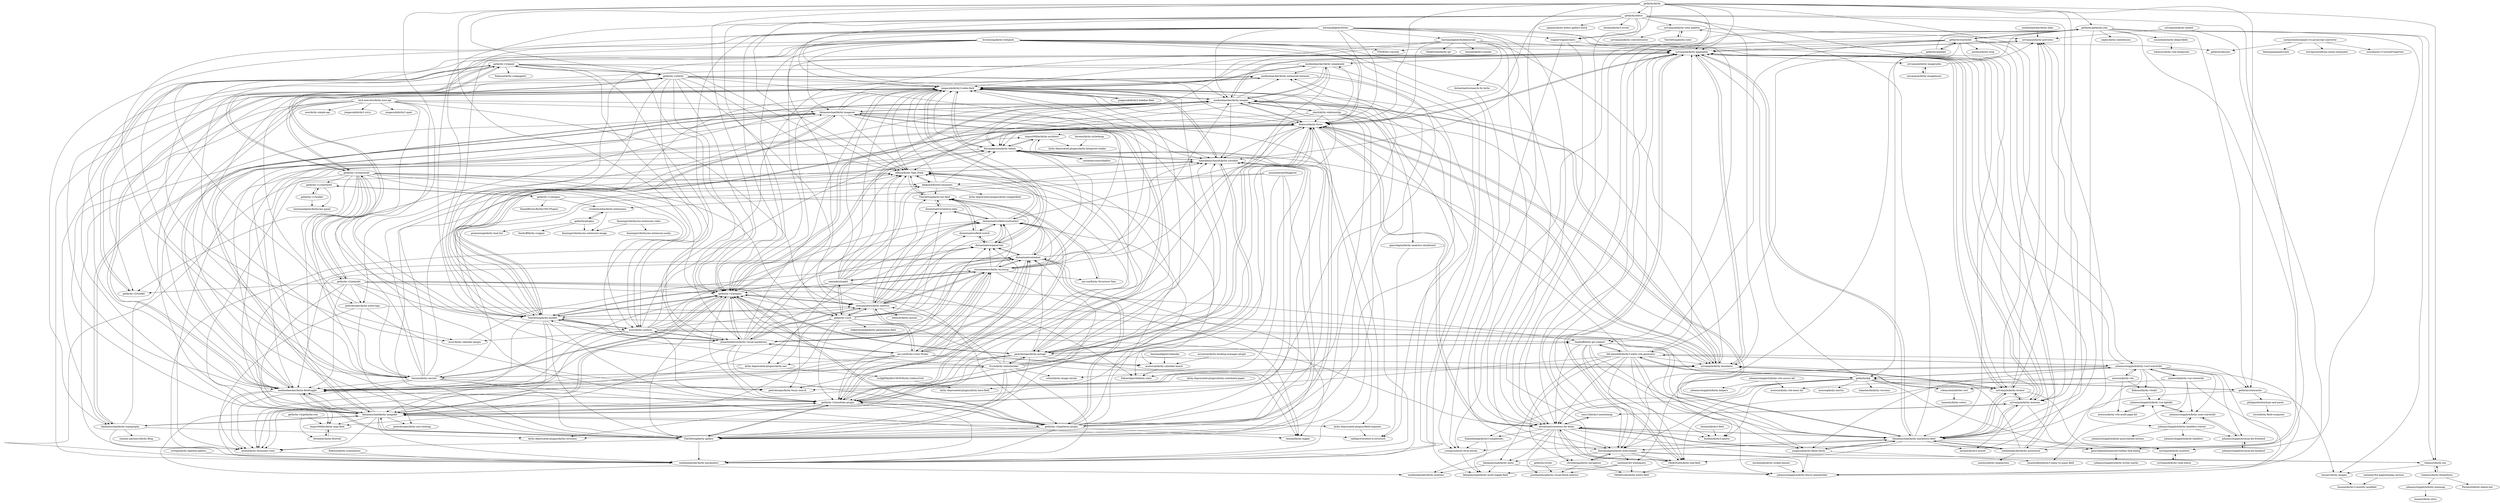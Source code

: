 digraph G {
"sylvainjule/kirby-color-palette" -> "sylvainjule/kirby-colorextractor"
"sylvainjule/kirby-color-palette" -> "sylvainjule/kirby-previews"
"sylvainjule/kirby-color-palette" -> "TimOetting/kirby-color"
"sylvainjule/kirby-pagetable" -> "sylvainjule/kirby-previews"
"sylvainjule/kirby-pagetable" -> "sylvainjule/kirby-locator"
"sylvainjule/kirby-pagetable" -> "fabianmichael/kirby-markdown-field"
"sylvainjule/kirby-pagetable" -> "sylvainjule/kirby-annotator"
"sylvainjule/kirby-pagetable" -> "jongacnik/kirby2-index-field"
"sylvainjule/kirby-pagetable" -> "sylvainjule/kirby-matomo"
"sylvainjule/kirby-pagetable" -> "OblikStudio/kirby-link-field"
"sylvainjule/kirby-pagetable" -> "sylvainjule/kirby-imageradio"
"sylvainjule/kirby-pagetable" -> "flokosiol/kirby-focus"
"sylvainjule/kirby-pagetable" -> "medienbaecker/kirby-images"
"sylvainjule/kirby-pagetable" -> "medienbaecker/kirby-simplemde"
"sylvainjule/kirby-previews" -> "sylvainjule/kirby-pagetable"
"OblikStudio/kirby-link-field" -> "OblikStudio/kirby-entity-field"
"OblikStudio/kirby-link-field" -> "distantnative/retour-for-kirby"
"OblikStudio/kirby-link-field" -> "sylvainjule/kirby-pagetable"
"robinscholz/better-rest" -> "hananils/kirby-colors"
"getkirby/kirby" -> "TimOetting/kirby-builder"
"getkirby/kirby" -> "fabianmichael/kirby-markdown-field"
"getkirby/kirby" -> "getkirby/editor"
"getkirby/kirby" -> "distantnative/retour-for-kirby"
"getkirby/kirby" -> "getkirby/getkirby.com"
"getkirby/kirby" -> "mzur/kirby-uniform"
"getkirby/kirby" -> "getkirby-v2/plugins"
"getkirby/kirby" -> "sylvainjule/kirby-pagetable"
"getkirby/kirby" -> "diesdasdigital/kirby-meta-knight"
"getkirby/kirby" -> "wagnerwagner/merx"
"getkirby/kirby" -> "tobimori/kirby-seo"
"getkirby/kirby" -> "getkirby/staticache"
"getkirby/kirby" -> "getkirby-v2/kirby"
"getkirby/kirby" -> "sylvainjule/kirby-matomo"
"getkirby/kirby" -> "flokosiol/kirby-focus"
"getkirby-v2/kirby" -> "getkirby-v2/panel"
"getkirby-v2/kirby" -> "getkirby-v2/starterkit"
"getkirby-v2/kirby" -> "TimOetting/kirby-builder"
"getkirby-v2/kirby" -> "getkirby-v2/toolkit"
"getkirby-v2/kirby" -> "getkirby-v2/plugins"
"getkirby-v2/kirby" -> "JonasDoebertin/kirby-visual-markdown"
"getkirby-v2/kirby" -> "mzur/kirby-uniform"
"getkirby-v2/kirby" -> "flokosiol/kirby-focus"
"getkirby-v2/kirby" -> "storypioneers/kirby-wysiwyg"
"getkirby-v2/kirby" -> "medienbaecker/kirby-fieldtoggle"
"getkirby-v2/kirby" -> "afbora/Kirby-Tabs-Field"
"getkirby-v2/kirby" -> "pedroborges/kirby-autogit"
"getkirby-v2/kirby" -> "medienbaecker/kirby-images"
"getkirby-v2/kirby" -> "getkirby-v2/cli"
"getkirby-v2/kirby" -> "jongacnik/kirby2-index-field"
"getkirby-v2/toolkit" -> "getkirby-v2/panel"
"getkirby/editor" -> "flokosiol/kirby-focus"
"getkirby/editor" -> "fabianmichael/kirby-markdown-field"
"getkirby/editor" -> "sylvainjule/kirby-pagetable"
"getkirby/editor" -> "TimOetting/kirby-builder"
"getkirby/editor" -> "sylvainjule/kirby-annotator"
"getkirby/editor" -> "distantnative/retour-for-kirby"
"getkirby/editor" -> "getkirby-v2/plugins"
"getkirby/editor" -> "cajames/kirby-editor-gallery-block"
"getkirby/editor" -> "jongacnik/kirby2-index-field"
"getkirby/editor" -> "gearsdigital/enhanced-toolbar-link-dialog"
"getkirby/editor" -> "sylvainjule/kirby-locator"
"getkirby/editor" -> "bnomei/kirby3-srcset"
"getkirby/editor" -> "sylvainjule/kirby-color-palette"
"getkirby/editor" -> "afbora/Kirby-Tabs-Field"
"getkirby/editor" -> "wagnerwagner/merx"
"wagnerwagner/merx" -> "diesdasdigital/kirby-meta-knight"
"wagnerwagner/merx" -> "sylvainjule/kirby-pagetable"
"wagnerwagner/merx" -> "youngcut/kirby-form-blocks"
"getkirby/getkirby.com" -> "distantnative/retour-for-kirby"
"getkirby/getkirby.com" -> "diesdasdigital/kirby-meta-knight"
"getkirby/getkirby.com" -> "getkirby/staticache"
"getkirby/getkirby.com" -> "getkirby/starterkit"
"getkirby/getkirby.com" -> "timnarr/kirby-imagex"
"getkirby/getkirby.com" -> "medienbaecker/kirby-autoresize"
"getkirby/getkirby.com" -> "youngcut/kirby-form-blocks"
"getkirby/getkirby.com" -> "fabianmichael/kirby-markdown-field"
"getkirby/getkirby.com" -> "tobimori/kirby-seo"
"getkirby/getkirby.com" -> "johannschopplich/kirby-blurry-placeholder"
"getkirby/getkirby.com" -> "bnomei/kirby3-janitor"
"getkirby/getkirby.com" -> "zephir/kirby-contentsync"
"getkirby/getkirby.com" -> "mountbatt/kirby-deepl-fields"
"getkirby-v2/panel" -> "getkirby-v2/toolkit"
"getkirby-v2/panel" -> "getkirby-v2/kirby"
"getkirby-v2/panel" -> "JonasDoebertin/kirby-visual-markdown"
"getkirby-v2/panel" -> "afbora/Kirby-Tabs-Field"
"getkirby-v2/panel" -> "flokosiol/kirby-subpagelist"
"getkirby-v2/panel" -> "getkirby-v2/plugins"
"getkirby-v2/panel" -> "getkirby-v2/plainkit"
"getkirby-v2/panel" -> "mzur/kirby-calendar-plugin"
"getkirby-v2/panel" -> "FabianSperrle/kirby-stats"
"getkirby-v2/panel" -> "mzur/kirby-uniform"
"getkirby-v2/panel" -> "getkirby-v2/starterkit"
"getkirby-v2/starterkit" -> "getkirby-v2/kirby"
"getkirby-v2/starterkit" -> "getkirby-v2/plainkit"
"getkirby-v2/starterkit" -> "getkirby-v2/panel"
"getkirby-v2/starterkit" -> "getkirby-v2/plugins"
"getkirby-v2/starterkit" -> "mzur/kirby-uniform"
"getkirby-v2/starterkit" -> "JonasDoebertin/kirby-visual-markdown"
"getkirby-v2/starterkit" -> "getkirby-v2/toolkit"
"getkirby-v2/starterkit" -> "TimOetting/kirby-builder"
"getkirby-v2/starterkit" -> "getkirby-v2/cli"
"getkirby-v2/starterkit" -> "fabianmichael/kirby-imagekit"
"getkirby-v2/starterkit" -> "Addpixel/KirbyComments"
"getkirby-v2/starterkit" -> "mzur/kirby-calendar-plugin"
"getkirby-v2/starterkit" -> "TimOetting/kirby-gallery"
"getkirby-v2/starterkit" -> "texnixe/kirby-secrets"
"getkirby-v2/starterkit" -> "getkirby-v1/starterkit"
"sylvainjule/kirby-locator" -> "sylvainjule/kirby-pagetable"
"sylvainjule/kirby-locator" -> "sylvainjule/kirby-matomo"
"sylvainjule/kirby-locator" -> "sylvainjule/kirby-previews"
"sylvainjule/kirby-locator" -> "sylvainjule/kirby-multilist"
"sylvainjule/kirby-locator" -> "fabianmichael/kirby-markdown-field"
"sylvainjule/kirby-locator" -> "sylvainjule/kirby-annotator"
"distantnative/retour-for-kirby" -> "OblikStudio/kirby-link-field"
"distantnative/retour-for-kirby" -> "fabianmichael/kirby-markdown-field"
"distantnative/retour-for-kirby" -> "medienbaecker/kirby-modules"
"distantnative/retour-for-kirby" -> "flokosiol/kirby-focus"
"distantnative/retour-for-kirby" -> "johannschopplich/kirby-blurry-placeholder"
"distantnative/retour-for-kirby" -> "bnomei/kirby3-janitor"
"distantnative/retour-for-kirby" -> "fabianmichael/kirby-meta"
"distantnative/retour-for-kirby" -> "medienbaecker/kirby-autoresize"
"distantnative/retour-for-kirby" -> "sylvainjule/kirby-pagetable"
"distantnative/retour-for-kirby" -> "omz13/kirby3-xmlsitemap"
"distantnative/retour-for-kirby" -> "Daandelange/kirby3-simplestats"
"distantnative/retour-for-kirby" -> "chrisbeluga/kirby-navigation"
"distantnative/retour-for-kirby" -> "junohamburg/kirby-visual-block-selector"
"distantnative/retour-for-kirby" -> "diesdasdigital/kirby-meta-knight"
"distantnative/retour-for-kirby" -> "tobimori/kirby-seo"
"fabianmichael/kirby-markdown-field" -> "sylvainjule/kirby-pagetable"
"fabianmichael/kirby-markdown-field" -> "jongacnik/kirby-fields-block"
"fabianmichael/kirby-markdown-field" -> "distantnative/retour-for-kirby"
"fabianmichael/kirby-markdown-field" -> "sylvainjule/kirby-locator"
"fabianmichael/kirby-markdown-field" -> "OblikStudio/kirby-link-field"
"fabianmichael/kirby-markdown-field" -> "gearsdigital/enhanced-toolbar-link-dialog"
"fabianmichael/kirby-markdown-field" -> "flokosiol/kirby-focus"
"fabianmichael/kirby-markdown-field" -> "medienbaecker/kirby-autoresize"
"fabianmichael/kirby-markdown-field" -> "sylvainjule/kirby-matomo"
"fabianmichael/kirby-markdown-field" -> "sylvainjule/kirby-previews"
"fabianmichael/kirby-markdown-field" -> "diesdasdigital/kirby-meta-knight"
"fabianmichael/kirby-markdown-field" -> "youngcut/kirby-form-blocks"
"fabianmichael/kirby-markdown-field" -> "bnomei/kirby3-autoid"
"fabianmichael/kirby-markdown-field" -> "sylvainjule/kirby-color-palette"
"fabianmichael/kirby-markdown-field" -> "sylvainjule/kirby-multilist"
"d4l-data4life/kirby3-static-site-generator" -> "thathoff/kirby-git-content"
"d4l-data4life/kirby3-static-site-generator" -> "distantnative/retour-for-kirby"
"d4l-data4life/kirby3-static-site-generator" -> "getkirby/kql"
"d4l-data4life/kirby3-static-site-generator" -> "OblikStudio/kirby-link-field"
"d4l-data4life/kirby3-static-site-generator" -> "medienbaecker/kirby-modules"
"d4l-data4life/kirby3-static-site-generator" -> "johannschopplich/kirby-blurry-placeholder"
"d4l-data4life/kirby3-static-site-generator" -> "sylvainjule/kirby-annotator"
"d4l-data4life/kirby3-static-site-generator" -> "getkirby/staticache"
"d4l-data4life/kirby3-static-site-generator" -> "diesdasdigital/kirby-meta-knight"
"d4l-data4life/kirby3-static-site-generator" -> "sylvainjule/kirby-pagetable"
"d4l-data4life/kirby3-static-site-generator" -> "chrisbeluga/kirby-navigation"
"d4l-data4life/kirby3-static-site-generator" -> "johannschopplich/kirby-vue3-starterkit"
"d4l-data4life/kirby3-static-site-generator" -> "flokosiol/kirby-focus"
"d4l-data4life/kirby3-static-site-generator" -> "fabianmichael/kirby-meta"
"d4l-data4life/kirby3-static-site-generator" -> "jongacnik/kirby-fields-block"
"getkirby/starterkit" -> "getkirby/plainkit"
"getkirby/starterkit" -> "getkirby/getkirby.com"
"getkirby/starterkit" -> "getkirby/kql"
"getkirby/starterkit" -> "sylvainjule/kirby-pagetable"
"getkirby/starterkit" -> "getkirby-v2/plugins"
"getkirby/starterkit" -> "getkirby/layouts"
"getkirby/starterkit" -> "FNGR2911/murby"
"getkirby/starterkit" -> "thathoff/kirby-git-content"
"getkirby/starterkit" -> "johannschopplich/kirby-vue3-starterkit"
"getkirby/starterkit" -> "amteich/kirby-twig"
"getkirby/starterkit" -> "medienbaecker/kirby-autoresize"
"getkirby/starterkit" -> "sylvainjule/kirby-matomo"
"gearsdigital/kirby-analytics-dashboard" -> "calebgrove/select-a-structure"
"olach/kirby-relationship" -> "medienbaecker/kirby-images"
"olach/kirby-relationship" -> "jongacnik/kirby2-index-field"
"olach/kirby-relationship" -> "medienbaecker/kirby-fieldtoggle"
"olach/kirby-relationship" -> "medienbaecker/kirby-quickselect"
"olach/kirby-relationship" -> "floriankarsten/kirby-tablex"
"olach/kirby-relationship" -> "TimOetting/kirby-gallery"
"olach/kirby-relationship" -> "flokosiol/kirby-focus"
"olach/kirby-relationship" -> "medienbaecker/kirby-simplemde"
"olach/kirby-relationship" -> "sylvainjule/kirby-annotator"
"olach/kirby-relationship" -> "gearsdigital/kirby-analytics-dashboard"
"sylvainjule/kirby-matomo" -> "sylvainjule/kirby-locator"
"sylvainjule/kirby-matomo" -> "sylvainjule/kirby-pagetable"
"sylvainjule/kirby-matomo" -> "sylvainjule/kirby-previews"
"sylvainjule/kirby-matomo" -> "fabianmichael/kirby-markdown-field"
"sylvainjule/kirby-matomo" -> "omz13/kirby3-xmlsitemap"
"sylvainjule/kirby-matomo" -> "bnomei/kirby3-autoid"
"sylvainjule/kirby-matomo" -> "sylvainjule/kirby-multilist"
"medienbaecker/kirby-autoresize" -> "amteich/kirby-helpsection"
"medienbaecker/kirby-autoresize" -> "sylvainjule/kirby-pagetable"
"medienbaecker/kirby-autoresize" -> "distantnative/retour-for-kirby"
"medienbaecker/kirby-autoresize" -> "sylvainjule/kirby-previews"
"medienbaecker/kirby-autoresize" -> "fabianmichael/kirby-markdown-field"
"medienbaecker/kirby-autoresize" -> "sylvainjule/kirby-annotator"
"getkirby/plainkit" -> "getkirby/starterkit"
"getkirby/plainkit" -> "d4l-data4life/kirby3-static-site-generator"
"getkirby/plainkit" -> "getkirby/getkirby.com"
"omz13/kirby3-xmlsitemap" -> "distantnative/retour-for-kirby"
"omz13/kirby3-xmlsitemap" -> "sylvainjule/kirby-matomo"
"omz13/kirby3-xmlsitemap" -> "sylvainjule/kirby-pagetable"
"sylvainjule/kirby-annotator" -> "sylvainjule/kirby-pagetable"
"sylvainjule/kirby-annotator" -> "jongacnik/kirby2-index-field"
"sylvainjule/kirby-annotator" -> "flokosiol/kirby-focus"
"sylvainjule/kirby-annotator" -> "pedroborges/kirby-fuzzy-search"
"sylvainjule/kirby-annotator" -> "sylvainjule/kirby-locator"
"sylvainjule/kirby-annotator" -> "medienbaecker/kirby-fieldtoggle"
"sylvainjule/kirby-annotator" -> "floriankarsten/kirby-tablex"
"sylvainjule/kirby-annotator" -> "medienbaecker/kirby-images"
"TimOetting/kirby-color" -> "sylvainjule/kirby-color-palette"
"medienbaecker/kirby-simplemde" -> "jongacnik/kirby2-index-field"
"medienbaecker/kirby-simplemde" -> "medienbaecker/kirby-images"
"medienbaecker/kirby-simplemde" -> "pedroborges/kirby-fuzzy-search"
"medienbaecker/kirby-simplemde" -> "medienbaecker/kirby-enhanced-textarea"
"medienbaecker/kirby-simplemde" -> "medienbaecker/kirby-quickselect"
"medienbaecker/kirby-simplemde" -> "sylvainjule/kirby-pagetable"
"medienbaecker/kirby-simplemde" -> "medienbaecker/kirby-fieldtoggle"
"medienbaecker/kirby-simplemde" -> "floriankarsten/kirby-tablex"
"bnomei/kirby3-autoid" -> "sylvainjule/kirby-pagetable"
"rasteiner/k3-pagesdisplay-section" -> "bnomei/kirby3-recently-modified"
"bnomei/kirby3-feed" -> "bnomei/kirby3-janitor"
"sylvainjule/kirby-embed" -> "sylvainjule/kirby-multilist"
"sylvainjule/kirby-embed" -> "sylvainjule/kirby-previews"
"bastianallgeier/bulletjournal" -> "flokosiol/kirby-focus"
"bastianallgeier/bulletjournal" -> "distantnative/search-for-kirby"
"bastianallgeier/bulletjournal" -> "sylvainjule/kirby-annotator"
"bastianallgeier/bulletjournal" -> "sylvainjule/kirby-pagetable"
"bastianallgeier/bulletjournal" -> "texnixe/kirby3-similar"
"bastianallgeier/bulletjournal" -> "jongacnik/kirby2-index-field"
"bastianallgeier/bulletjournal" -> "OblikStudio/kirby-git"
"bastianallgeier/bulletjournal" -> "distantnative/retour-for-kirby"
"bastianallgeier/bulletjournal" -> "floriankarsten/kirby-tablex"
"getkirby/kql" -> "robinscholz/better-rest"
"getkirby/kql" -> "monoeq/kirby-inertia"
"getkirby/kql" -> "getkirby/staticache"
"getkirby/kql" -> "johannschopplich/kirby-vue3-starterkit"
"getkirby/kql" -> "sylvainjule/kirby-pagetable"
"getkirby/kql" -> "d4l-data4life/kirby3-static-site-generator"
"getkirby/kql" -> "bnomei/kirby3-janitor"
"getkirby/kql" -> "distantnative/retour-for-kirby"
"getkirby/kql" -> "diesdasdigital/kirby-meta-knight"
"getkirby/kql" -> "sylvainjule/kirby-locator"
"getkirby/kql" -> "Daandelange/kirby3-simplestats"
"getkirby/kql" -> "gearsdigital/enhanced-toolbar-link-dialog"
"getkirby/kql" -> "lukasbestle/kirby-versions"
"mzur/kirby-uniform" -> "JonasDoebertin/kirby-visual-markdown"
"mzur/kirby-uniform" -> "TimOetting/kirby-builder"
"mzur/kirby-uniform" -> "getkirby-v2/plugins"
"mzur/kirby-uniform" -> "flokosiol/kirby-focus"
"mzur/kirby-uniform" -> "getkirby-v2/modules-plugin"
"mzur/kirby-uniform" -> "storypioneers/kirby-selector"
"mzur/kirby-uniform" -> "distantnative/retour-for-kirby"
"mzur/kirby-uniform" -> "distantnative/field-multiselect"
"mzur/kirby-uniform" -> "fabianmichael/kirby-markdown-field"
"mzur/kirby-uniform" -> "medienbaecker/kirby-fieldtoggle"
"mzur/kirby-uniform" -> "storypioneers/kirby-wysiwyg"
"mzur/kirby-uniform" -> "mzur/kirby-calendar-plugin"
"mzur/kirby-uniform" -> "fabianmichael/kirby-imagekit"
"mzur/kirby-uniform" -> "thathoff/kirby-git-content"
"mzur/kirby-uniform" -> "sylvainjule/kirby-pagetable"
"getkirby-v2/plainkit" -> "getkirby-v2/toolkit"
"getkirby-v2/plainkit" -> "getkirby-v2/plugins"
"getkirby-v2/plainkit" -> "texnixe/kirby-secrets"
"getkirby-v2/plainkit" -> "getkirby-v2/panel"
"getkirby-v2/plainkit" -> "getkirby-v2/starterkit"
"getkirby-v2/plainkit" -> "medienbaecker/kirby-fieldtoggle"
"getkirby-v2/plainkit" -> "fabianmichael/kirby-imagekit"
"getkirby-v2/plainkit" -> "mzur/kirby-uniform"
"getkirby-v2/plainkit" -> "pedroborges/kirby-meta-tags"
"getkirby-v2/plainkit" -> "getkirby-v2/patterns-plugin"
"getkirby-v2/plainkit" -> "thathoff/kirby-git-content"
"getkirby-v2/plainkit" -> "pedroborges/kirby-fuzzy-search"
"jmheretik/kirby-vue-starterkit" -> "johannschopplich/kirby-vue3-starterkit"
"jmheretik/kirby-vue-starterkit" -> "johannschopplich/kirby-nuxt-starterkit"
"jmheretik/kirby-vue-starterkit" -> "robinscholz/better-rest"
"jmheretik/kirby-vue-starterkit" -> "johannschopplich/kirby-blurry-placeholder"
"jmheretik/kirby-vue-starterkit" -> "jonasholfeld/kirby3-many-to-many-field"
"gearsdigital/enhanced-toolbar-link-dialog" -> "johannschopplich/kirby-writer-marks"
"getkirby/plugins" -> "studiodumbar/kirby-extensions"
"getkirby/plugins" -> "fanningert/kirbycms-extension-image"
"getkirby/plugins" -> "groenewege/kirby-task-list"
"getkirby/plugins" -> "thathoff/kirby-cropper"
"studiodumbar/kirby-extensions" -> "fanningert/kirbycms-extension-image"
"studiodumbar/kirby-extensions" -> "getkirby/plugins"
"johannschopplich/kirby-vue3-starterkit" -> "jmheretik/kirby-vue-starterkit"
"johannschopplich/kirby-vue3-starterkit" -> "johannschopplich/kirby-vue-lightkit"
"johannschopplich/kirby-vue3-starterkit" -> "getkirby/kql"
"johannschopplich/kirby-vue3-starterkit" -> "arnoson/kirby-vite"
"johannschopplich/kirby-vue3-starterkit" -> "johannschopplich/kirby-nuxt-starterkit"
"johannschopplich/kirby-vue3-starterkit" -> "d4l-data4life/kirby3-static-site-generator"
"johannschopplich/kirby-vue3-starterkit" -> "diesdasdigital/kirby-meta-knight"
"johannschopplich/kirby-vue3-starterkit" -> "johannschopplich/kirby-headless-starter"
"johannschopplich/kirby-vue3-starterkit" -> "gearsdigital/enhanced-toolbar-link-dialog"
"johannschopplich/kirby-vue3-starterkit" -> "sylvainjule/kirby-pagetable"
"johannschopplich/kirby-vue3-starterkit" -> "johannschopplich/cacao-kit-frontend"
"johannschopplich/kirby-vue3-starterkit" -> "flokosiol/kirby-vitekit"
"johannschopplich/kirby-vue3-starterkit" -> "jongacnik/kirby-fields-block"
"johannschopplich/kirby-vue3-starterkit" -> "johannschopplich/kirby-blurry-placeholder"
"johannschopplich/kirby-vue3-starterkit" -> "rasteiner/k3-whenquery"
"getkirby/writer" -> "junohamburg/kirby-visual-block-selector"
"getkirby-v1/plugins" -> "getkirby-v1/starterkit"
"getkirby-v1/plugins" -> "distantnative/embed"
"getkirby-v1/plugins" -> "DanielRivers/KirbyCMS-Plugins"
"getkirby-v1/plugins" -> "studiodumbar/kirby-extensions"
"ausminternet/blogprint" -> "TimOetting/kirby-gallery"
"ausminternet/blogprint" -> "studiodumbar/kirby-extensions"
"ausminternet/blogprint" -> "Addpixel/KirbyComments"
"ausminternet/blogprint" -> "molocLab/kirby-calendar-board"
"ausminternet/blogprint" -> "getkirby-v2/modules-plugin"
"getkirby-v2/getkirby.com" -> "AugustMiller/kirby-map-field"
"getkirby-v2/getkirby.com" -> "dweidner/kirby-firewall"
"distantnative/embed" -> "distantnative/panel-bar"
"distantnative/embed" -> "AugustMiller/kirby-map-field"
"distantnative/embed" -> "storypioneers/kirby-wysiwyg"
"distantnative/embed" -> "ian-cox/Kirby-Color-Picker"
"distantnative/embed" -> "getkirby-v2/modules-plugin"
"distantnative/embed" -> "medienbaecker/kirby-fieldtoggle"
"distantnative/embed" -> "lukaskleinschmidt/kirby-sortable"
"distantnative/embed" -> "floriankarsten/kirby-tablex"
"distantnative/embed" -> "texnixe/kirby-logger"
"distantnative/embed" -> "getkirby-v2/patterns-plugin"
"distantnative/embed" -> "distantnative/field-multiselect"
"distantnative/embed" -> "TimOetting/kirby-gallery"
"medienbaecker/kirby-likes" -> "sylvainjule/kirby-previews"
"fanningert/kirbycms-extension-video" -> "fanningert/kirbycms-extension-audio"
"fanningert/kirbycms-extension-video" -> "fanningert/kirbycms-extension-image"
"diesdasdigital/kirby-meta-knight" -> "johannschopplich/kirby-blurry-placeholder"
"diesdasdigital/kirby-meta-knight" -> "OblikStudio/kirby-link-field"
"diesdasdigital/kirby-meta-knight" -> "chrisbeluga/kirby-navigation"
"diesdasdigital/kirby-meta-knight" -> "sylvainjule/kirby-pagetable"
"diesdasdigital/kirby-meta-knight" -> "fabianmichael/kirby-meta"
"diesdasdigital/kirby-meta-knight" -> "fabianmichael/kirby-markdown-field"
"diesdasdigital/kirby-meta-knight" -> "rasteiner/k3-whenquery"
"diesdasdigital/kirby-meta-knight" -> "tobimori/kirby-seo"
"michnhokn/kirby-cookie-banner" -> "johannschopplich/kirby-blurry-placeholder"
"distantnative/search-for-kirby" -> "youngcut/kirby-form-blocks"
"storypioneers/kirby-selector" -> "JonasDoebertin/kirby-visual-markdown"
"storypioneers/kirby-selector" -> "distantnative/field-multiselect"
"storypioneers/kirby-selector" -> "storypioneers/kirby-wysiwyg"
"storypioneers/kirby-selector" -> "TimOetting/kirby-list-field"
"storypioneers/kirby-selector" -> "distantnative/panel-bar"
"storypioneers/kirby-selector" -> "ian-cox/Kirby-Color-Picker"
"storypioneers/kirby-selector" -> "TimOetting/kirby-builder"
"storypioneers/kirby-selector" -> "afbora/Kirby-Tabs-Field"
"storypioneers/kirby-selector" -> "distantnative/relative-date"
"storypioneers/kirby-selector" -> "distantnative/field-switch"
"storypioneers/kirby-selector" -> "distantnative/embed"
"storypioneers/kirby-selector" -> "getkirby-v2/plugins"
"storypioneers/kirby-selector" -> "getkirby-v2/cli"
"storypioneers/kirby-selector" -> "jongacnik/kirby2-index-field"
"storypioneers/kirby-selector" -> "helllicht/kirby-autoid"
"sylvainjule/kirby-code-editor" -> "sylvainjule/kirby-multilist"
"sylvainjule/kirby-multilist" -> "sylvainjule/kirby-code-editor"
"TimOetting/kirby-builder" -> "getkirby-v2/plugins"
"TimOetting/kirby-builder" -> "flokosiol/kirby-focus"
"TimOetting/kirby-builder" -> "storypioneers/kirby-selector"
"TimOetting/kirby-builder" -> "JonasDoebertin/kirby-visual-markdown"
"TimOetting/kirby-builder" -> "medienbaecker/kirby-images"
"TimOetting/kirby-builder" -> "TimOetting/kirby-gallery"
"TimOetting/kirby-builder" -> "mzur/kirby-uniform"
"TimOetting/kirby-builder" -> "medienbaecker/kirby-fieldtoggle"
"TimOetting/kirby-builder" -> "getkirby-v2/modules-plugin"
"TimOetting/kirby-builder" -> "fabianmichael/kirby-imagekit"
"TimOetting/kirby-builder" -> "sylvainjule/kirby-pagetable"
"TimOetting/kirby-builder" -> "fabianmichael/kirby-imageset"
"TimOetting/kirby-builder" -> "jongacnik/kirby2-index-field"
"TimOetting/kirby-builder" -> "storypioneers/kirby-wysiwyg"
"TimOetting/kirby-builder" -> "fabianmichael/kirby-markdown-field"
"sachinchoolur/jquery-to-javascript-converter" -> "fabiospampinato/cash" ["e"=1]
"sachinchoolur/jquery-to-javascript-converter" -> "stevegrunwell/wp-cache-remember" ["e"=1]
"sachinchoolur/jquery-to-javascript-converter" -> "getkirby/layouts"
"sachinchoolur/jquery-to-javascript-converter" -> "nuxodin/ie11CustomProperties" ["e"=1]
"JonasDoebertin/kirby-visual-markdown" -> "storypioneers/kirby-wysiwyg"
"JonasDoebertin/kirby-visual-markdown" -> "storypioneers/kirby-selector"
"JonasDoebertin/kirby-visual-markdown" -> "distantnative/panel-bar"
"JonasDoebertin/kirby-visual-markdown" -> "distantnative/field-multiselect"
"JonasDoebertin/kirby-visual-markdown" -> "TimOetting/kirby-builder"
"JonasDoebertin/kirby-visual-markdown" -> "getkirby-v2/plugins"
"JonasDoebertin/kirby-visual-markdown" -> "mzur/kirby-uniform"
"JonasDoebertin/kirby-visual-markdown" -> "ian-cox/Kirby-Color-Picker"
"JonasDoebertin/kirby-visual-markdown" -> "jongacnik/kirby2-index-field"
"JonasDoebertin/kirby-visual-markdown" -> "getkirby-v2/patterns-plugin"
"JonasDoebertin/kirby-visual-markdown" -> "medienbaecker/kirby-fieldtoggle"
"JonasDoebertin/kirby-visual-markdown" -> "distantnative/embed"
"JonasDoebertin/kirby-visual-markdown" -> "afbora/Kirby-Tabs-Field"
"JonasDoebertin/kirby-visual-markdown" -> "getkirby-v2/modules-plugin"
"JonasDoebertin/kirby-visual-markdown" -> "fabianmichael/kirby-imagekit"
"Daandelange/kirby3-simplestats" -> "fabianmichael/kirby-multi-toggle-field"
"Daandelange/kirby3-simplestats" -> "youngcut/kirby-form-blocks"
"samnabi/shopkit" -> "kirby-deprecated-plugins/kirby-seo"
"samnabi/shopkit" -> "afbora/Kirby-Tabs-Field"
"samnabi/shopkit" -> "jongacnik/kirby2-index-field"
"samnabi/shopkit" -> "medienbaecker/kirby-images"
"samnabi/shopkit" -> "storypioneers/kirby-wysiwyg"
"samnabi/shopkit" -> "lukaskleinschmidt/kirby-sortable"
"samnabi/shopkit" -> "getkirby-v2/plugins"
"samnabi/shopkit" -> "getkirby-v2/cli"
"samnabi/shopkit" -> "distantnative/field-multiselect"
"samnabi/shopkit" -> "Addpixel/KirbyComments"
"samnabi/shopkit" -> "FabianSperrle/kirby-stats"
"ian-cox/Kirby-Color-Picker" -> "distantnative/field-multiselect"
"ian-cox/Kirby-Color-Picker" -> "iandoe/kirby-dominant-color"
"ian-cox/Kirby-Color-Picker" -> "distantnative/embed"
"ian-cox/Kirby-Color-Picker" -> "storypioneers/kirby-selector"
"ian-cox/Kirby-Color-Picker" -> "distantnative/panel-bar"
"ian-cox/Kirby-Color-Picker" -> "afbora/Kirby-Tabs-Field"
"ian-cox/Kirby-Color-Picker" -> "kirby-deprecated-plugins/kirby-seo"
"ian-cox/Kirby-Color-Picker" -> "JonasDoebertin/kirby-visual-markdown"
"ian-cox/Kirby-Color-Picker" -> "getkirby-v2/modules-plugin"
"ian-cox/Kirby-Color-Picker" -> "texnixe/kirby-logger"
"ian-cox/Kirby-Color-Picker" -> "medienbaecker/kirby-fieldtoggle"
"ian-cox/Kirby-Color-Picker" -> "storypioneers/kirby-wysiwyg"
"ian-cox/Kirby-Color-Picker" -> "molocLab/kirby-calendar-board"
"ian-cox/Kirby-Color-Picker" -> "getkirby-v2/plugins"
"storypioneers/kirby-wysiwyg" -> "JonasDoebertin/kirby-visual-markdown"
"storypioneers/kirby-wysiwyg" -> "storypioneers/kirby-selector"
"storypioneers/kirby-wysiwyg" -> "distantnative/embed"
"storypioneers/kirby-wysiwyg" -> "distantnative/panel-bar"
"storypioneers/kirby-wysiwyg" -> "distantnative/field-multiselect"
"storypioneers/kirby-wysiwyg" -> "ian-cox/Kirby-Color-Picker"
"storypioneers/kirby-wysiwyg" -> "floriankarsten/kirby-tablex"
"storypioneers/kirby-wysiwyg" -> "medienbaecker/kirby-images"
"storypioneers/kirby-wysiwyg" -> "samnabi/shopkit"
"storypioneers/kirby-wysiwyg" -> "ian-cox/Kirby-Structure-Tabs"
"storypioneers/kirby-wysiwyg" -> "jongacnik/kirby2-index-field"
"storypioneers/kirby-wysiwyg" -> "getkirby-v2/modules-plugin"
"storypioneers/kirby-wysiwyg" -> "flokosiol/kirby-focus"
"storypioneers/kirby-wysiwyg" -> "texnixe/kirby-logger"
"storypioneers/kirby-wysiwyg" -> "TimOetting/kirby-builder"
"getkirby-v1/starterkit" -> "getkirby-v1/plugins"
"getkirby-v1/starterkit" -> "getkirby-v1/toolkit"
"getkirby-v1/starterkit" -> "bastianallgeier/kirbycms-panel"
"flokosiol/kirby-vitekit" -> "johannschopplich/kirby-vue-lightkit"
"distantnative/field-multiselect" -> "distantnative/field-switch"
"distantnative/field-multiselect" -> "distantnative/relative-date"
"distantnative/field-multiselect" -> "distantnative/panel-bar"
"distantnative/field-multiselect" -> "afbora/Kirby-Tabs-Field"
"distantnative/field-multiselect" -> "TimOetting/kirby-list-field"
"distantnative/field-multiselect" -> "storypioneers/kirby-selector"
"distantnative/field-multiselect" -> "getkirby-v2/modules-plugin"
"distantnative/field-multiselect" -> "jongacnik/kirby2-index-field"
"jongacnik/kirby-fields-block" -> "fabianmichael/kirby-markdown-field"
"jongacnik/kirby-fields-block" -> "johannschopplich/kirby-blurry-placeholder"
"jongacnik/kirby-fields-block" -> "jonasholfeld/kirby3-many-to-many-field"
"distantnative/field-switch" -> "TimOetting/kirby-list-field"
"distantnative/field-switch" -> "distantnative/field-multiselect"
"distantnative/field-switch" -> "distantnative/panel-bar"
"ian-cox/Kirby-Structure-Tabs" -> "TimOetting/kirby-list-field"
"arnoson/kirby-vite" -> "arnoson/kirby-vite-multi-page-kit"
"arnoson/kirby-vite" -> "arnoson/kirby-vite-basic-kit"
"arnoson/kirby-vite" -> "flokosiol/kirby-vitekit"
"arnoson/kirby-vite" -> "johannschopplich/kirby-vue3-starterkit"
"arnoson/kirby-vite" -> "OblikStudio/kirby-link-field"
"arnoson/kirby-vite-multi-page-kit" -> "johannschopplich/kirby-vue-lightkit"
"johannschopplich/kirby-vue-lightkit" -> "arnoson/kirby-vite-multi-page-kit"
"johannschopplich/kirby-vue-lightkit" -> "johannschopplich/kirby-nuxt-starterkit"
"TimOetting/kirby-list-field" -> "distantnative/field-switch"
"TimOetting/kirby-list-field" -> "ian-cox/Kirby-Structure-Tabs"
"TimOetting/kirby-list-field" -> "distantnative/relative-date"
"TimOetting/kirby-list-field" -> "afbora/Kirby-Tabs-Field"
"distantnative/relative-date" -> "TimOetting/kirby-list-field"
"distantnative/relative-date" -> "distantnative/field-multiselect"
"thathoff/kirby-git-content" -> "pedroborges/kirby-autogit"
"thathoff/kirby-git-content" -> "d4l-data4life/kirby3-static-site-generator"
"thathoff/kirby-git-content" -> "distantnative/retour-for-kirby"
"thathoff/kirby-git-content" -> "jongacnik/kirby-fields-block"
"thathoff/kirby-git-content" -> "fabianmichael/kirby-markdown-field"
"thathoff/kirby-git-content" -> "OblikStudio/kirby-link-field"
"thathoff/kirby-git-content" -> "bnomei/kirby3-janitor"
"thathoff/kirby-git-content" -> "sylvainjule/kirby-locator"
"afbora/Kirby-Tabs-Field" -> "lukaskleinschmidt/kirby-sortable"
"afbora/Kirby-Tabs-Field" -> "TimOetting/kirby-list-field"
"afbora/Kirby-Tabs-Field" -> "medienbaecker/kirby-quickselect"
"afbora/Kirby-Tabs-Field" -> "Addpixel/KirbyComments"
"fabianmichael/kirby-meta" -> "johannschopplich/kirby-blurry-placeholder"
"fabianmichael/kirby-meta" -> "fabianmichael/kirby-multi-toggle-field"
"fabianmichael/kirby-meta" -> "medienbaecker/kirby-modules"
"getkirby/staticache" -> "philippoehrlein/typo-and-paste"
"getkirby/staticache" -> "timnarr/kirby-imagex"
"getkirby/staticache" -> "fabianmichael/kirby-markdown-field"
"getkirby/staticache" -> "getkirby/kql"
"distantnative/panel-bar" -> "distantnative/field-switch"
"distantnative/panel-bar" -> "distantnative/field-multiselect"
"distantnative/panel-bar" -> "TimOetting/kirby-list-field"
"distantnative/panel-bar" -> "jongacnik/kirby2-index-field"
"distantnative/panel-bar" -> "medienbaecker/kirby-quickselect"
"distantnative/panel-bar" -> "distantnative/embed"
"rasteiner/k3-whenquery" -> "fabianmichael/kirby-multi-toggle-field"
"rasteiner/k3-whenquery" -> "junohamburg/kirby-visual-block-selector"
"rasteiner/k3-whenquery" -> "OblikStudio/kirby-entity-field"
"johannschopplich/kirby-vite-unocss-kit" -> "arnoson/kirby-vite-basic-kit"
"johannschopplich/kirby-vite-unocss-kit" -> "johannschopplich/kirby-helpers"
"johannschopplich/kirby-headless-starter" -> "johannschopplich/kirby-nuxt-starterkit"
"johannschopplich/kirby-headless-starter" -> "johannschopplich/cacao-kit-frontend"
"johannschopplich/kirby-headless-starter" -> "johannschopplich/kirby-punctuation-section"
"johannschopplich/kirby-headless-starter" -> "johannschopplich/kirby-headless"
"johannschopplich/kirby-headless-starter" -> "johannschopplich/kirby-vue-lightkit"
"bastianallgeier/calendar" -> "molocLab/kirby-calendar-board"
"chrisbeluga/kirby-navigation" -> "OblikStudio/kirby-entity-field"
"chrisbeluga/kirby-navigation" -> "junohamburg/kirby-visual-block-selector"
"chrisbeluga/kirby-navigation" -> "diesdasdigital/kirby-meta-knight"
"acrontum/kirby-booking-manager-plugin" -> "molocLab/kirby-calendar-board"
"youngcut/kirby-form-blocks" -> "fabianmichael/kirby-multi-toggle-field"
"lord-executor/kirby-json-api" -> "getkirby-v2/modules-plugin"
"lord-executor/kirby-json-api" -> "mec/kirby-simple-api"
"lord-executor/kirby-json-api" -> "jongacnik/kirby2-sirvy"
"lord-executor/kirby-json-api" -> "TimOetting/kirby-gallery"
"lord-executor/kirby-json-api" -> "jongacnik/kirby2-spad"
"lord-executor/kirby-json-api" -> "lukaskleinschmidt/kirby-sortable"
"lord-executor/kirby-json-api" -> "TimOetting/kirby-builder"
"lord-executor/kirby-json-api" -> "medienbaecker/kirby-fieldtoggle"
"lord-executor/kirby-json-api" -> "fabianmichael/kirby-imageset"
"lord-executor/kirby-json-api" -> "fabianmichael/kirby-imagekit"
"lord-executor/kirby-json-api" -> "storypioneers/kirby-selector"
"lord-executor/kirby-json-api" -> "fabianmichael/kirby-typography"
"getkirby-v2/patterns-plugin" -> "getkirby-v2/modules-plugin"
"getkirby-v2/patterns-plugin" -> "lukaskleinschmidt/kirby-sortable"
"getkirby-v2/patterns-plugin" -> "floriankarsten/kirby-tablex"
"getkirby-v2/patterns-plugin" -> "afbora/Kirby-Tabs-Field"
"getkirby-v2/patterns-plugin" -> "jongacnik/kirby2-index-field"
"getkirby-v2/patterns-plugin" -> "medienbaecker/kirby-quickselect"
"getkirby-v2/patterns-plugin" -> "flokosiol/kirby-focus"
"getkirby-v2/patterns-plugin" -> "distantnative/embed"
"getkirby-v2/patterns-plugin" -> "getkirby-v2/plugins"
"getkirby-v2/patterns-plugin" -> "AugustMiller/kirby-architect"
"getkirby-v2/patterns-plugin" -> "distantnative/field-multiselect"
"getkirby-v2/patterns-plugin" -> "kirby-deprecated-plugins/kirby-revisions"
"getkirby-v2/patterns-plugin" -> "fabianmichael/kirby-imagekit"
"getkirby-v2/patterns-plugin" -> "texnixe/kirby-logger"
"getkirby-v2/patterns-plugin" -> "TimOetting/kirby-gallery"
"medienbaecker/kirby-enhanced-textarea" -> "medienbaecker/kirby-quickselect"
"medienbaecker/kirby-enhanced-textarea" -> "jongacnik/kirby2-index-field"
"flokosiol/kirby-focus" -> "jongacnik/kirby2-index-field"
"flokosiol/kirby-focus" -> "sylvainjule/kirby-annotator"
"flokosiol/kirby-focus" -> "TimOetting/kirby-builder"
"flokosiol/kirby-focus" -> "medienbaecker/kirby-images"
"flokosiol/kirby-focus" -> "floriankarsten/kirby-tablex"
"flokosiol/kirby-focus" -> "distantnative/field-multiselect"
"flokosiol/kirby-focus" -> "sylvainjule/kirby-pagetable"
"flokosiol/kirby-focus" -> "lukaskleinschmidt/kirby-sortable"
"flokosiol/kirby-focus" -> "distantnative/retour-for-kirby"
"flokosiol/kirby-focus" -> "pedroborges/kirby-autogit"
"flokosiol/kirby-focus" -> "getkirby-v2/modules-plugin"
"flokosiol/kirby-focus" -> "getkirby-v2/plugins"
"flokosiol/kirby-focus" -> "getkirby-v2/patterns-plugin"
"flokosiol/kirby-focus" -> "fabianmichael/kirby-markdown-field"
"flokosiol/kirby-focus" -> "AugustMiller/kirby-architect"
"getkirby-v2/plugins" -> "TimOetting/kirby-builder"
"getkirby-v2/plugins" -> "jongacnik/kirby2-index-field"
"getkirby-v2/plugins" -> "medienbaecker/kirby-images"
"getkirby-v2/plugins" -> "flokosiol/kirby-focus"
"getkirby-v2/plugins" -> "getkirby-v2/modules-plugin"
"getkirby-v2/plugins" -> "getkirby-v2/patterns-plugin"
"getkirby-v2/plugins" -> "JonasDoebertin/kirby-visual-markdown"
"getkirby-v2/plugins" -> "fabianmichael/kirby-imagekit"
"getkirby-v2/plugins" -> "pedroborges/kirby-autogit"
"getkirby-v2/plugins" -> "TimOetting/kirby-gallery"
"getkirby-v2/plugins" -> "texnixe/kirby-secrets"
"getkirby-v2/plugins" -> "medienbaecker/kirby-fieldtoggle"
"getkirby-v2/plugins" -> "storypioneers/kirby-selector"
"getkirby-v2/plugins" -> "distantnative/panel-bar"
"getkirby-v2/plugins" -> "sylvainjule/kirby-annotator"
"AugustMiller/kirby-architect" -> "floriankarsten/kirby-tablex"
"AugustMiller/kirby-architect" -> "rasteiner/controlledlist"
"AugustMiller/kirby-architect" -> "kirby-deprecated-plugins/kirby-blueprint-reader"
"fvsch/kirby-staticbuilder" -> "pedroborges/kirby-autogit"
"fvsch/kirby-staticbuilder" -> "medienbaecker/kirby-quickselect"
"fvsch/kirby-staticbuilder" -> "texnixe/kirby-secrets"
"fvsch/kirby-staticbuilder" -> "fabianmichael/kirby-imagekit"
"fvsch/kirby-staticbuilder" -> "jongacnik/kirby2-index-field"
"fvsch/kirby-staticbuilder" -> "lukaskleinschmidt/kirby-sortable"
"fvsch/kirby-staticbuilder" -> "getkirby-v2/plugins"
"fvsch/kirby-staticbuilder" -> "TimOetting/kirby-gallery"
"fvsch/kirby-staticbuilder" -> "schnti/kirby-image-shrink"
"fvsch/kirby-staticbuilder" -> "flokosiol/kirby-focus"
"fvsch/kirby-staticbuilder" -> "storypioneers/kirby-selector"
"fvsch/kirby-staticbuilder" -> "afbora/Kirby-Tabs-Field"
"fvsch/kirby-staticbuilder" -> "fabianmichael/kirby-imageset"
"fvsch/kirby-staticbuilder" -> "iandoe/kirby-dominant-color"
"fvsch/kirby-staticbuilder" -> "TimOetting/kirby-builder"
"kirby-deprecated-plugins/kirby-seo" -> "iandoe/kirby-dominant-color"
"kirby-deprecated-plugins/kirby-seo" -> "afbora/Kirby-Tabs-Field"
"kirby-deprecated-plugins/kirby-seo" -> "1n3JgKl9pQ6cUMrW/Kirby-GalleryGrid"
"mountbatt/kirby-deepl-fields" -> "tobimori/kirby-role-blueprints"
"johannschopplich/kirby-nuxt-starterkit" -> "johannschopplich/cacao-kit-frontend"
"johannschopplich/kirby-nuxt-starterkit" -> "johannschopplich/kirby-headless-starter"
"johannschopplich/kirby-nuxt-starterkit" -> "johannschopplich/kirby-vue-lightkit"
"getkirby-v2/cli" -> "jongacnik/kirby2-index-field"
"getkirby-v2/cli" -> "distantnative/field-multiselect"
"getkirby-v2/cli" -> "storypioneers/kirby-selector"
"getkirby-v2/cli" -> "getkirby-v2/plugins"
"getkirby-v2/cli" -> "medienbaecker/kirby-fieldtoggle"
"getkirby-v2/cli" -> "distantnative/embed"
"getkirby-v2/cli" -> "fabianmichael/kirby-imagekit"
"getkirby-v2/cli" -> "molocLab/kirby-calendar-board"
"getkirby-v2/cli" -> "getkirby-v2/modules-plugin"
"getkirby-v2/cli" -> "kirby-deprecated-plugins/kirby-seo"
"getkirby-v2/cli" -> "samnabi/shopkit"
"getkirby-v2/cli" -> "lekkerduidelijk/kirby-geolocation-field"
"getkirby-v2/cli" -> "distantnative/relative-date"
"Addpixel/KirbyComments" -> "afbora/Kirby-Tabs-Field"
"Addpixel/KirbyComments" -> "floriankarsten/kirby-tablex"
"Addpixel/KirbyComments" -> "FabianSperrle/kirby-stats"
"Addpixel/KirbyComments" -> "TimOetting/kirby-list-field"
"Addpixel/KirbyComments" -> "kirby-deprecated-plugins/kirby-snippetfield"
"Addpixel/KirbyComments" -> "jongacnik/kirby2-index-field"
"getkirby-v1/toolkit" -> "bastianallgeier/kirbycms-panel"
"getkirby-v1/toolkit" -> "getkirby-v1/starterkit"
"fabianmichael/kirby-typography" -> "fabianmichael/kirby-imagekit"
"fabianmichael/kirby-typography" -> "zimmer-partners/Kirby-Blog"
"fabianmichael/kirby-typography" -> "iandoe/kirby-dominant-color"
"fabianmichael/kirby-typography" -> "fabianmichael/kirby-imageset"
"fabianmichael/kirby-typography" -> "AugustMiller/kirby-architect"
"fabianmichael/kirby-typography" -> "kirby-deprecated-plugins/kirby-revisions"
"molocLab/kirby-calendar-board" -> "FabianSperrle/kirby-stats"
"1n3JgKl9pQ6cUMrW/Kirby-GalleryGrid" -> "kirby-deprecated-plugins/kirby-hero-field"
"kirby-deprecated-plugins/kirby-scheduled-pages" -> "kirby-deprecated-plugins/kirby-hero-field"
"getkirby-v2/modules-plugin" -> "lukaskleinschmidt/kirby-sortable"
"getkirby-v2/modules-plugin" -> "TimOetting/kirby-gallery"
"getkirby-v2/modules-plugin" -> "getkirby-v2/patterns-plugin"
"getkirby-v2/modules-plugin" -> "medienbaecker/kirby-enhanced-textarea"
"getkirby-v2/modules-plugin" -> "fabianmichael/kirby-imagekit"
"getkirby-v2/modules-plugin" -> "medienbaecker/kirby-fieldtoggle"
"getkirby-v2/modules-plugin" -> "distantnative/field-multiselect"
"getkirby-v2/modules-plugin" -> "distantnative/panel-bar"
"getkirby-v2/modules-plugin" -> "medienbaecker/kirby-quickselect"
"getkirby-v2/modules-plugin" -> "AugustMiller/kirby-map-field"
"getkirby-v2/modules-plugin" -> "kirby-deprecated-plugins/kirby-revisions"
"getkirby-v2/modules-plugin" -> "jongacnik/kirby2-index-field"
"getkirby-v2/modules-plugin" -> "distantnative/embed"
"getkirby-v2/modules-plugin" -> "iandoe/kirby-dominant-color"
"lukaskleinschmidt/kirby-sortable" -> "getkirby-v2/modules-plugin"
"lukaskleinschmidt/kirby-sortable" -> "afbora/Kirby-Tabs-Field"
"lukaskleinschmidt/kirby-sortable" -> "floriankarsten/kirby-tablex"
"lukaskleinschmidt/kirby-sortable" -> "schnti/kirby-image-shrink"
"lukaskleinschmidt/kirby-sortable" -> "jongacnik/kirby2-index-field"
"tobimori/kirby-dreamform" -> "tobimori/kirby-seo"
"tobimori/kirby-dreamform" -> "Pechente/kirby-admin-bar"
"tobimori/kirby-dreamform" -> "johannschopplich/kirby-minimap"
"iandoe/kirby-dominant-color" -> "medienbaecker/kirby-quickselect"
"TimOetting/kirby-gallery" -> "medienbaecker/kirby-quickselect"
"TimOetting/kirby-gallery" -> "getkirby-v2/modules-plugin"
"TimOetting/kirby-gallery" -> "medienbaecker/kirby-fieldtoggle"
"TimOetting/kirby-gallery" -> "fabianmichael/kirby-imagekit"
"TimOetting/kirby-gallery" -> "iandoe/kirby-dominant-color"
"TimOetting/kirby-gallery" -> "afbora/Kirby-Tabs-Field"
"TimOetting/kirby-gallery" -> "lukaskleinschmidt/kirby-sortable"
"TimOetting/kirby-gallery" -> "medienbaecker/kirby-images"
"TimOetting/kirby-gallery" -> "medienbaecker/kirby-enhanced-textarea"
"medienbaecker/kirby-fieldtoggle" -> "medienbaecker/kirby-images"
"medienbaecker/kirby-fieldtoggle" -> "medienbaecker/kirby-quickselect"
"medienbaecker/kirby-fieldtoggle" -> "jongacnik/kirby2-index-field"
"medienbaecker/kirby-fieldtoggle" -> "TimOetting/kirby-gallery"
"medienbaecker/kirby-fieldtoggle" -> "iandoe/kirby-dominant-color"
"medienbaecker/kirby-fieldtoggle" -> "getkirby-v2/modules-plugin"
"medienbaecker/kirby-fieldtoggle" -> "floriankarsten/kirby-tablex"
"medienbaecker/kirby-fieldtoggle" -> "medienbaecker/kirby-enhanced-textarea"
"medienbaecker/kirby-fieldtoggle" -> "AugustMiller/kirby-map-field"
"medienbaecker/kirby-fieldtoggle" -> "sylvainjule/kirby-annotator"
"mzur/kirby-calendar-plugin" -> "distantnative/embed"
"pedroborges/kirby-autogit" -> "thathoff/kirby-git-content"
"pedroborges/kirby-autogit" -> "jongacnik/kirby2-index-field"
"pedroborges/kirby-autogit" -> "flokosiol/kirby-focus"
"pedroborges/kirby-autogit" -> "TimOetting/kirby-gallery"
"pedroborges/kirby-autogit" -> "lukaskleinschmidt/kirby-sortable"
"pedroborges/kirby-autogit" -> "fvsch/kirby-staticbuilder"
"pedroborges/kirby-autogit" -> "afbora/Kirby-Tabs-Field"
"pedroborges/kirby-autogit" -> "getkirby-v2/plugins"
"pedroborges/kirby-autogit" -> "getkirby-v2/modules-plugin"
"pedroborges/kirby-autogit" -> "fabianmichael/kirby-imageset"
"pedroborges/kirby-autogit" -> "medienbaecker/kirby-fieldtoggle"
"pedroborges/kirby-autogit" -> "texnixe/kirby-logger"
"pedroborges/kirby-autogit" -> "distantnative/embed"
"pedroborges/kirby-autogit" -> "sylvainjule/kirby-annotator"
"pedroborges/kirby-autogit" -> "fabianmichael/kirby-imagekit"
"johannschopplich/cacao-kit-frontend" -> "johannschopplich/cacao-kit-backend"
"johannschopplich/cacao-kit-frontend" -> "johannschopplich/kirby-nuxt-starterkit"
"johannschopplich/cacao-kit-backend" -> "johannschopplich/cacao-kit-frontend"
"AugustMiller/kirby-map-field" -> "dweidner/kirby-firewall"
"fabianmichael/kirby-imagekit" -> "fabianmichael/kirby-imageset"
"fabianmichael/kirby-imagekit" -> "fabianmichael/kirby-typography"
"fabianmichael/kirby-imagekit" -> "getkirby-v2/modules-plugin"
"fabianmichael/kirby-imagekit" -> "TimOetting/kirby-gallery"
"fabianmichael/kirby-imagekit" -> "medienbaecker/kirby-fieldtoggle"
"fabianmichael/kirby-imagekit" -> "pedroborges/kirby-xml-sitemap"
"fabianmichael/kirby-imagekit" -> "iandoe/kirby-dominant-color"
"fabianmichael/kirby-imagekit" -> "medienbaecker/kirby-quickselect"
"fabianmichael/kirby-imagekit" -> "getkirby-v2/plugins"
"fabianmichael/kirby-imagekit" -> "AugustMiller/kirby-map-field"
"fabianmichael/kirby-imagekit" -> "flokosiol/kirby-focus"
"fabianmichael/kirby-imagekit" -> "floriankarsten/kirby-tablex"
"fabianmichael/kirby-imagekit" -> "kirby-deprecated-plugins/field-engineer"
"fabianmichael/kirby-imagekit" -> "jongacnik/kirby2-index-field"
"fabianmichael/kirby-imagekit" -> "getkirby-v2/patterns-plugin"
"tobimori/kirby-seo" -> "tobimori/kirby-dreamform"
"tobimori/kirby-seo" -> "timnarr/kirby-imagex"
"flokosiol/kirby-translations" -> "medienbaecker/kirby-quickselect"
"fabianmichael/kirby-imageset" -> "fabianmichael/kirby-imagekit"
"fabianmichael/kirby-imageset" -> "medienbaecker/kirby-images"
"fabianmichael/kirby-imageset" -> "jongacnik/kirby2-index-field"
"fabianmichael/kirby-imageset" -> "fabianmichael/kirby-typography"
"fabianmichael/kirby-imageset" -> "lukaskleinschmidt/kirby-sortable"
"fabianmichael/kirby-imageset" -> "afbora/Kirby-Tabs-Field"
"fabianmichael/kirby-imageset" -> "getkirby-v2/modules-plugin"
"fabianmichael/kirby-imageset" -> "pedroborges/kirby-autogit"
"fabianmichael/kirby-imageset" -> "flokosiol/kirby-focus"
"fabianmichael/kirby-imageset" -> "kirby-deprecated-plugins/field-engineer"
"fabianmichael/kirby-imageset" -> "iandoe/kirby-dominant-color"
"fabianmichael/kirby-imageset" -> "pedroborges/kirby-meta-tags"
"fabianmichael/kirby-imageset" -> "medienbaecker/kirby-enhanced-textarea"
"fabianmichael/kirby-imageset" -> "TimOetting/kirby-builder"
"texnixe/kirby-secrets" -> "getkirby-v2/plugins"
"texnixe/kirby-secrets" -> "jongacnik/kirby2-index-field"
"texnixe/kirby-secrets" -> "afbora/Kirby-Tabs-Field"
"texnixe/kirby-secrets" -> "medienbaecker/kirby-fieldtoggle"
"texnixe/kirby-secrets" -> "fvsch/kirby-staticbuilder"
"texnixe/kirby-secrets" -> "medienbaecker/kirby-images"
"texnixe/kirby-secrets" -> "iandoe/kirby-dominant-color"
"texnixe/kirby-secrets" -> "calebgrove/select-a-structure"
"texnixe/kirby-secrets" -> "lukaskleinschmidt/kirby-sortable"
"texnixe/kirby-secrets" -> "fabianmichael/kirby-imageset"
"texnixe/kirby-secrets" -> "floriankarsten/kirby-tablex"
"texnixe/kirby-secrets" -> "pedroborges/kirby-fuzzy-search"
"texnixe/kirby-secrets" -> "TimOetting/kirby-gallery"
"texnixe/kirby-secrets" -> "sylvainjule/kirby-pagetable"
"texnixe/kirby-secrets" -> "Addpixel/KirbyComments"
"bastianallgeier/letter" -> "getkirby-v2/plugins"
"bastianallgeier/letter" -> "flokosiol/kirby-focus"
"bastianallgeier/letter" -> "storypioneers/kirby-selector"
"bastianallgeier/letter" -> "JonasDoebertin/kirby-visual-markdown"
"bastianallgeier/letter" -> "TimOetting/kirby-builder"
"bastianallgeier/letter" -> "medienbaecker/kirby-images"
"bastianallgeier/letter" -> "sylvainjule/kirby-matomo"
"bastianallgeier/letter" -> "distantnative/retour-for-kirby"
"bastianallgeier/letter" -> "thathoff/kirby-git-content"
"bastianallgeier/letter" -> "jongacnik/kirby2-index-field"
"bastianallgeier/letter" -> "texnixe/kirby-secrets"
"bastianallgeier/letter" -> "pedroborges/kirby-autogit"
"bastianallgeier/letter" -> "wagnerwagner/merx"
"bastianallgeier/letter" -> "lukaskleinschmidt/kirby-sortable"
"bastianallgeier/letter" -> "bastianallgeier/bulletjournal"
"timnarr/kirby-imagex" -> "bnomei/kirby3-recently-modified"
"dweidner/kirby-firewall" -> "AugustMiller/kirby-map-field"
"medienbaecker/kirby-images" -> "jongacnik/kirby2-index-field"
"medienbaecker/kirby-images" -> "medienbaecker/kirby-fieldtoggle"
"medienbaecker/kirby-images" -> "medienbaecker/kirby-simplemde"
"medienbaecker/kirby-images" -> "medienbaecker/kirby-quickselect"
"medienbaecker/kirby-images" -> "medienbaecker/kirby-enhanced-textarea"
"medienbaecker/kirby-images" -> "floriankarsten/kirby-tablex"
"medienbaecker/kirby-images" -> "afbora/Kirby-Tabs-Field"
"medienbaecker/kirby-images" -> "flokosiol/kirby-focus"
"medienbaecker/kirby-images" -> "fabianmichael/kirby-imageset"
"medienbaecker/kirby-images" -> "calebgrove/select-a-structure"
"medienbaecker/kirby-images" -> "lukaskleinschmidt/kirby-sortable"
"medienbaecker/kirby-images" -> "sylvainjule/kirby-pagetable"
"medienbaecker/kirby-images" -> "olach/kirby-relationship"
"medienbaecker/kirby-images" -> "sylvainjule/kirby-annotator"
"medienbaecker/kirby-images" -> "getkirby-v2/plugins"
"pedroborges/kirby-meta-tags" -> "pedroborges/kirby-xml-sitemap"
"pedroborges/kirby-meta-tags" -> "jongacnik/kirby2-index-field"
"pedroborges/kirby-meta-tags" -> "iandoe/kirby-dominant-color"
"pedroborges/kirby-meta-tags" -> "pedroborges/kirby-fuzzy-search"
"pedroborges/kirby-meta-tags" -> "sylvainjule/kirby-annotator"
"brocessing/kirby-webpack" -> "TimOetting/kirby-builder"
"brocessing/kirby-webpack" -> "flokosiol/kirby-focus"
"brocessing/kirby-webpack" -> "FNGR2911/murby"
"brocessing/kirby-webpack" -> "fabianmichael/kirby-imagekit"
"brocessing/kirby-webpack" -> "distantnative/retour-for-kirby"
"brocessing/kirby-webpack" -> "sylvainjule/kirby-pagetable"
"brocessing/kirby-webpack" -> "texnixe/kirby-secrets"
"brocessing/kirby-webpack" -> "pedroborges/kirby-meta-tags"
"brocessing/kirby-webpack" -> "OblikStudio/kirby-link-field"
"brocessing/kirby-webpack" -> "fabianmichael/kirby-imageset"
"brocessing/kirby-webpack" -> "getkirby-v2/plugins"
"brocessing/kirby-webpack" -> "sylvainjule/kirby-locator"
"brocessing/kirby-webpack" -> "fabianmichael/kirby-multi-toggle-field"
"brocessing/kirby-webpack" -> "fabianmichael/kirby-typography"
"philippoehrlein/typo-and-paste" -> "trych/kirby-field-composer"
"kirby-deprecated-plugins/field-engineer" -> "calebgrove/select-a-structure"
"bnomei/kirby-styledmap" -> "kirby-deprecated-plugins/kirby-blueprint-reader"
"jongacnik/kirby2-index-field" -> "medienbaecker/kirby-images"
"jongacnik/kirby2-index-field" -> "jongacnik/kirby2-hidebar-field"
"jongacnik/kirby2-index-field" -> "medienbaecker/kirby-simplemde"
"jongacnik/kirby2-index-field" -> "medienbaecker/kirby-enhanced-textarea"
"jongacnik/kirby2-index-field" -> "medienbaecker/kirby-quickselect"
"jongacnik/kirby2-index-field" -> "medienbaecker/kirby-fieldtoggle"
"jongacnik/kirby2-index-field" -> "floriankarsten/kirby-tablex"
"jongacnik/kirby2-index-field" -> "lukaskleinschmidt/kirby-sortable"
"jongacnik/kirby2-index-field" -> "distantnative/panel-bar"
"jongacnik/kirby2-index-field" -> "afbora/Kirby-Tabs-Field"
"jongacnik/kirby2-hidebar-field" -> "jongacnik/kirby2-index-field"
"sylvainjule/kirby-imageboxes" -> "sylvainjule/kirby-imageradio"
"floriankarsten/kirby-tablex" -> "rasteiner/controlledlist"
"floriankarsten/kirby-tablex" -> "lukaskleinschmidt/kirby-sortable"
"floriankarsten/kirby-tablex" -> "jongacnik/kirby2-index-field"
"floriankarsten/kirby-tablex" -> "iandoe/kirby-dominant-color"
"floriankarsten/kirby-tablex" -> "medienbaecker/kirby-quickselect"
"floriankarsten/kirby-tablex" -> "AugustMiller/kirby-architect"
"wottpal/kirby-lightbox-gallery" -> "medienbaecker/kirby-quickselect"
"sylvainjule/kirby-imageradio" -> "sylvainjule/kirby-imageboxes"
"sylvainjule/kirby-imageradio" -> "sylvainjule/kirby-previews"
"johannschopplich/kirby-minimap" -> "bnomei/kirby-nitro"
"sylvainjule/kirby-color-palette" ["l"="24.281,-29.67"]
"sylvainjule/kirby-colorextractor" ["l"="24.315,-29.632"]
"sylvainjule/kirby-previews" ["l"="24.278,-29.736"]
"TimOetting/kirby-color" ["l"="24.298,-29.639"]
"sylvainjule/kirby-pagetable" ["l"="24.235,-29.721"]
"sylvainjule/kirby-locator" ["l"="24.248,-29.733"]
"fabianmichael/kirby-markdown-field" ["l"="24.248,-29.707"]
"sylvainjule/kirby-annotator" ["l"="24.21,-29.739"]
"jongacnik/kirby2-index-field" ["l"="24.167,-29.745"]
"sylvainjule/kirby-matomo" ["l"="24.254,-29.72"]
"OblikStudio/kirby-link-field" ["l"="24.276,-29.708"]
"sylvainjule/kirby-imageradio" ["l"="24.276,-29.774"]
"flokosiol/kirby-focus" ["l"="24.196,-29.731"]
"medienbaecker/kirby-images" ["l"="24.186,-29.745"]
"medienbaecker/kirby-simplemde" ["l"="24.199,-29.755"]
"OblikStudio/kirby-entity-field" ["l"="24.323,-29.673"]
"distantnative/retour-for-kirby" ["l"="24.258,-29.699"]
"robinscholz/better-rest" ["l"="24.36,-29.735"]
"hananils/kirby-colors" ["l"="24.394,-29.758"]
"getkirby/kirby" ["l"="24.216,-29.676"]
"TimOetting/kirby-builder" ["l"="24.179,-29.724"]
"getkirby/editor" ["l"="24.211,-29.698"]
"getkirby/getkirby.com" ["l"="24.269,-29.662"]
"mzur/kirby-uniform" ["l"="24.176,-29.705"]
"getkirby-v2/plugins" ["l"="24.163,-29.728"]
"diesdasdigital/kirby-meta-knight" ["l"="24.275,-29.685"]
"wagnerwagner/merx" ["l"="24.234,-29.692"]
"tobimori/kirby-seo" ["l"="24.244,-29.639"]
"getkirby/staticache" ["l"="24.265,-29.65"]
"getkirby-v2/kirby" ["l"="24.153,-29.701"]
"getkirby-v2/panel" ["l"="24.133,-29.692"]
"getkirby-v2/starterkit" ["l"="24.13,-29.707"]
"getkirby-v2/toolkit" ["l"="24.121,-29.681"]
"JonasDoebertin/kirby-visual-markdown" ["l"="24.148,-29.72"]
"storypioneers/kirby-wysiwyg" ["l"="24.139,-29.728"]
"medienbaecker/kirby-fieldtoggle" ["l"="24.159,-29.742"]
"afbora/Kirby-Tabs-Field" ["l"="24.143,-29.736"]
"pedroborges/kirby-autogit" ["l"="24.176,-29.736"]
"getkirby-v2/cli" ["l"="24.106,-29.736"]
"cajames/kirby-editor-gallery-block" ["l"="24.177,-29.645"]
"gearsdigital/enhanced-toolbar-link-dialog" ["l"="24.291,-29.678"]
"bnomei/kirby3-srcset" ["l"="24.2,-29.646"]
"youngcut/kirby-form-blocks" ["l"="24.278,-29.719"]
"getkirby/starterkit" ["l"="24.261,-29.675"]
"timnarr/kirby-imagex" ["l"="24.258,-29.613"]
"medienbaecker/kirby-autoresize" ["l"="24.267,-29.714"]
"johannschopplich/kirby-blurry-placeholder" ["l"="24.315,-29.699"]
"bnomei/kirby3-janitor" ["l"="24.247,-29.66"]
"zephir/kirby-contentsync" ["l"="24.285,-29.618"]
"mountbatt/kirby-deepl-fields" ["l"="24.306,-29.616"]
"flokosiol/kirby-subpagelist" ["l"="24.105,-29.651"]
"getkirby-v2/plainkit" ["l"="24.162,-29.715"]
"mzur/kirby-calendar-plugin" ["l"="24.138,-29.676"]
"FabianSperrle/kirby-stats" ["l"="24.091,-29.708"]
"fabianmichael/kirby-imagekit" ["l"="24.166,-29.756"]
"Addpixel/KirbyComments" ["l"="24.112,-29.726"]
"TimOetting/kirby-gallery" ["l"="24.149,-29.747"]
"texnixe/kirby-secrets" ["l"="24.177,-29.749"]
"getkirby-v1/starterkit" ["l"="24.036,-29.689"]
"sylvainjule/kirby-multilist" ["l"="24.281,-29.753"]
"medienbaecker/kirby-modules" ["l"="24.318,-29.715"]
"fabianmichael/kirby-meta" ["l"="24.301,-29.704"]
"omz13/kirby3-xmlsitemap" ["l"="24.265,-29.731"]
"Daandelange/kirby3-simplestats" ["l"="24.306,-29.724"]
"chrisbeluga/kirby-navigation" ["l"="24.302,-29.671"]
"junohamburg/kirby-visual-block-selector" ["l"="24.319,-29.659"]
"jongacnik/kirby-fields-block" ["l"="24.294,-29.714"]
"bnomei/kirby3-autoid" ["l"="24.251,-29.688"]
"d4l-data4life/kirby3-static-site-generator" ["l"="24.278,-29.697"]
"thathoff/kirby-git-content" ["l"="24.23,-29.707"]
"getkirby/kql" ["l"="24.298,-29.689"]
"johannschopplich/kirby-vue3-starterkit" ["l"="24.333,-29.696"]
"getkirby/plainkit" ["l"="24.288,-29.651"]
"getkirby/layouts" ["l"="24.312,-29.59"]
"FNGR2911/murby" ["l"="24.24,-29.681"]
"amteich/kirby-twig" ["l"="24.265,-29.628"]
"gearsdigital/kirby-analytics-dashboard" ["l"="24.214,-29.812"]
"calebgrove/select-a-structure" ["l"="24.204,-29.789"]
"olach/kirby-relationship" ["l"="24.191,-29.771"]
"medienbaecker/kirby-quickselect" ["l"="24.159,-29.777"]
"floriankarsten/kirby-tablex" ["l"="24.17,-29.762"]
"amteich/kirby-helpsection" ["l"="24.308,-29.746"]
"pedroborges/kirby-fuzzy-search" ["l"="24.213,-29.756"]
"medienbaecker/kirby-enhanced-textarea" ["l"="24.172,-29.773"]
"rasteiner/k3-pagesdisplay-section" ["l"="24.262,-29.535"]
"bnomei/kirby3-recently-modified" ["l"="24.261,-29.566"]
"bnomei/kirby3-feed" ["l"="24.224,-29.617"]
"sylvainjule/kirby-embed" ["l"="24.306,-29.768"]
"bastianallgeier/bulletjournal" ["l"="24.221,-29.73"]
"distantnative/search-for-kirby" ["l"="24.261,-29.755"]
"texnixe/kirby3-similar" ["l"="24.245,-29.771"]
"OblikStudio/kirby-git" ["l"="24.183,-29.667"]
"monoeq/kirby-inertia" ["l"="24.343,-29.67"]
"lukasbestle/kirby-versions" ["l"="24.352,-29.652"]
"getkirby-v2/modules-plugin" ["l"="24.14,-29.751"]
"storypioneers/kirby-selector" ["l"="24.133,-29.739"]
"distantnative/field-multiselect" ["l"="24.125,-29.747"]
"pedroborges/kirby-meta-tags" ["l"="24.206,-29.768"]
"getkirby-v2/patterns-plugin" ["l"="24.148,-29.757"]
"jmheretik/kirby-vue-starterkit" ["l"="24.354,-29.713"]
"johannschopplich/kirby-nuxt-starterkit" ["l"="24.383,-29.704"]
"jonasholfeld/kirby3-many-to-many-field" ["l"="24.34,-29.734"]
"johannschopplich/kirby-writer-marks" ["l"="24.328,-29.644"]
"getkirby/plugins" ["l"="23.98,-29.657"]
"studiodumbar/kirby-extensions" ["l"="24.014,-29.667"]
"fanningert/kirbycms-extension-image" ["l"="23.983,-29.64"]
"groenewege/kirby-task-list" ["l"="23.952,-29.662"]
"thathoff/kirby-cropper" ["l"="23.955,-29.645"]
"johannschopplich/kirby-vue-lightkit" ["l"="24.384,-29.688"]
"arnoson/kirby-vite" ["l"="24.362,-29.685"]
"johannschopplich/kirby-headless-starter" ["l"="24.404,-29.709"]
"johannschopplich/cacao-kit-frontend" ["l"="24.398,-29.694"]
"flokosiol/kirby-vitekit" ["l"="24.374,-29.673"]
"rasteiner/k3-whenquery" ["l"="24.319,-29.686"]
"getkirby/writer" ["l"="24.357,-29.625"]
"getkirby-v1/plugins" ["l"="24.055,-29.681"]
"distantnative/embed" ["l"="24.128,-29.731"]
"DanielRivers/KirbyCMS-Plugins" ["l"="24.041,-29.657"]
"ausminternet/blogprint" ["l"="24.079,-29.717"]
"molocLab/kirby-calendar-board" ["l"="24.06,-29.723"]
"getkirby-v2/getkirby.com" ["l"="24.109,-29.838"]
"AugustMiller/kirby-map-field" ["l"="24.128,-29.789"]
"dweidner/kirby-firewall" ["l"="24.118,-29.819"]
"distantnative/panel-bar" ["l"="24.128,-29.758"]
"ian-cox/Kirby-Color-Picker" ["l"="24.116,-29.737"]
"lukaskleinschmidt/kirby-sortable" ["l"="24.155,-29.753"]
"texnixe/kirby-logger" ["l"="24.118,-29.717"]
"medienbaecker/kirby-likes" ["l"="24.322,-29.76"]
"fanningert/kirbycms-extension-video" ["l"="23.959,-29.619"]
"fanningert/kirbycms-extension-audio" ["l"="23.942,-29.606"]
"michnhokn/kirby-cookie-banner" ["l"="24.374,-29.724"]
"TimOetting/kirby-list-field" ["l"="24.101,-29.749"]
"distantnative/relative-date" ["l"="24.088,-29.749"]
"distantnative/field-switch" ["l"="24.106,-29.765"]
"helllicht/kirby-autoid" ["l"="24.07,-29.769"]
"sylvainjule/kirby-code-editor" ["l"="24.298,-29.781"]
"fabianmichael/kirby-imageset" ["l"="24.183,-29.762"]
"sachinchoolur/jquery-to-javascript-converter" ["l"="24.352,-29.528"]
"fabiospampinato/cash" ["l"="22.771,-27.105"]
"stevegrunwell/wp-cache-remember" ["l"="11.998,-35.514"]
"nuxodin/ie11CustomProperties" ["l"="22.696,-29.744"]
"fabianmichael/kirby-multi-toggle-field" ["l"="24.294,-29.73"]
"samnabi/shopkit" ["l"="24.115,-29.749"]
"kirby-deprecated-plugins/kirby-seo" ["l"="24.094,-29.767"]
"iandoe/kirby-dominant-color" ["l"="24.148,-29.771"]
"ian-cox/Kirby-Structure-Tabs" ["l"="24.082,-29.735"]
"getkirby-v1/toolkit" ["l"="24.004,-29.686"]
"bastianallgeier/kirbycms-panel" ["l"="24.009,-29.698"]
"arnoson/kirby-vite-multi-page-kit" ["l"="24.396,-29.673"]
"arnoson/kirby-vite-basic-kit" ["l"="24.415,-29.664"]
"philippoehrlein/typo-and-paste" ["l"="24.278,-29.599"]
"johannschopplich/kirby-vite-unocss-kit" ["l"="24.452,-29.652"]
"johannschopplich/kirby-helpers" ["l"="24.479,-29.645"]
"johannschopplich/kirby-punctuation-section" ["l"="24.432,-29.725"]
"johannschopplich/kirby-headless" ["l"="24.442,-29.709"]
"bastianallgeier/calendar" ["l"="24.019,-29.72"]
"acrontum/kirby-booking-manager-plugin" ["l"="24.021,-29.736"]
"lord-executor/kirby-json-api" ["l"="24.133,-29.777"]
"mec/kirby-simple-api" ["l"="24.084,-29.8"]
"jongacnik/kirby2-sirvy" ["l"="24.088,-29.821"]
"jongacnik/kirby2-spad" ["l"="24.102,-29.81"]
"fabianmichael/kirby-typography" ["l"="24.172,-29.789"]
"AugustMiller/kirby-architect" ["l"="24.184,-29.789"]
"kirby-deprecated-plugins/kirby-revisions" ["l"="24.143,-29.795"]
"rasteiner/controlledlist" ["l"="24.174,-29.81"]
"kirby-deprecated-plugins/kirby-blueprint-reader" ["l"="24.199,-29.836"]
"fvsch/kirby-staticbuilder" ["l"="24.159,-29.763"]
"schnti/kirby-image-shrink" ["l"="24.118,-29.782"]
"1n3JgKl9pQ6cUMrW/Kirby-GalleryGrid" ["l"="24.044,-29.793"]
"tobimori/kirby-role-blueprints" ["l"="24.332,-29.597"]
"lekkerduidelijk/kirby-geolocation-field" ["l"="24.048,-29.755"]
"kirby-deprecated-plugins/kirby-snippetfield" ["l"="24.055,-29.736"]
"zimmer-partners/Kirby-Blog" ["l"="24.177,-29.828"]
"kirby-deprecated-plugins/kirby-hero-field" ["l"="24.013,-29.811"]
"kirby-deprecated-plugins/kirby-scheduled-pages" ["l"="23.99,-29.824"]
"tobimori/kirby-dreamform" ["l"="24.23,-29.595"]
"Pechente/kirby-admin-bar" ["l"="24.228,-29.563"]
"johannschopplich/kirby-minimap" ["l"="24.21,-29.565"]
"johannschopplich/cacao-kit-backend" ["l"="24.423,-29.691"]
"pedroborges/kirby-xml-sitemap" ["l"="24.218,-29.793"]
"kirby-deprecated-plugins/field-engineer" ["l"="24.191,-29.801"]
"flokosiol/kirby-translations" ["l"="24.155,-29.833"]
"bastianallgeier/letter" ["l"="24.199,-29.715"]
"brocessing/kirby-webpack" ["l"="24.225,-29.745"]
"trych/kirby-field-composer" ["l"="24.286,-29.572"]
"bnomei/kirby-styledmap" ["l"="24.204,-29.863"]
"jongacnik/kirby2-hidebar-field" ["l"="24.156,-29.789"]
"sylvainjule/kirby-imageboxes" ["l"="24.291,-29.8"]
"wottpal/kirby-lightbox-gallery" ["l"="24.143,-29.821"]
"bnomei/kirby-nitro" ["l"="24.201,-29.545"]
}